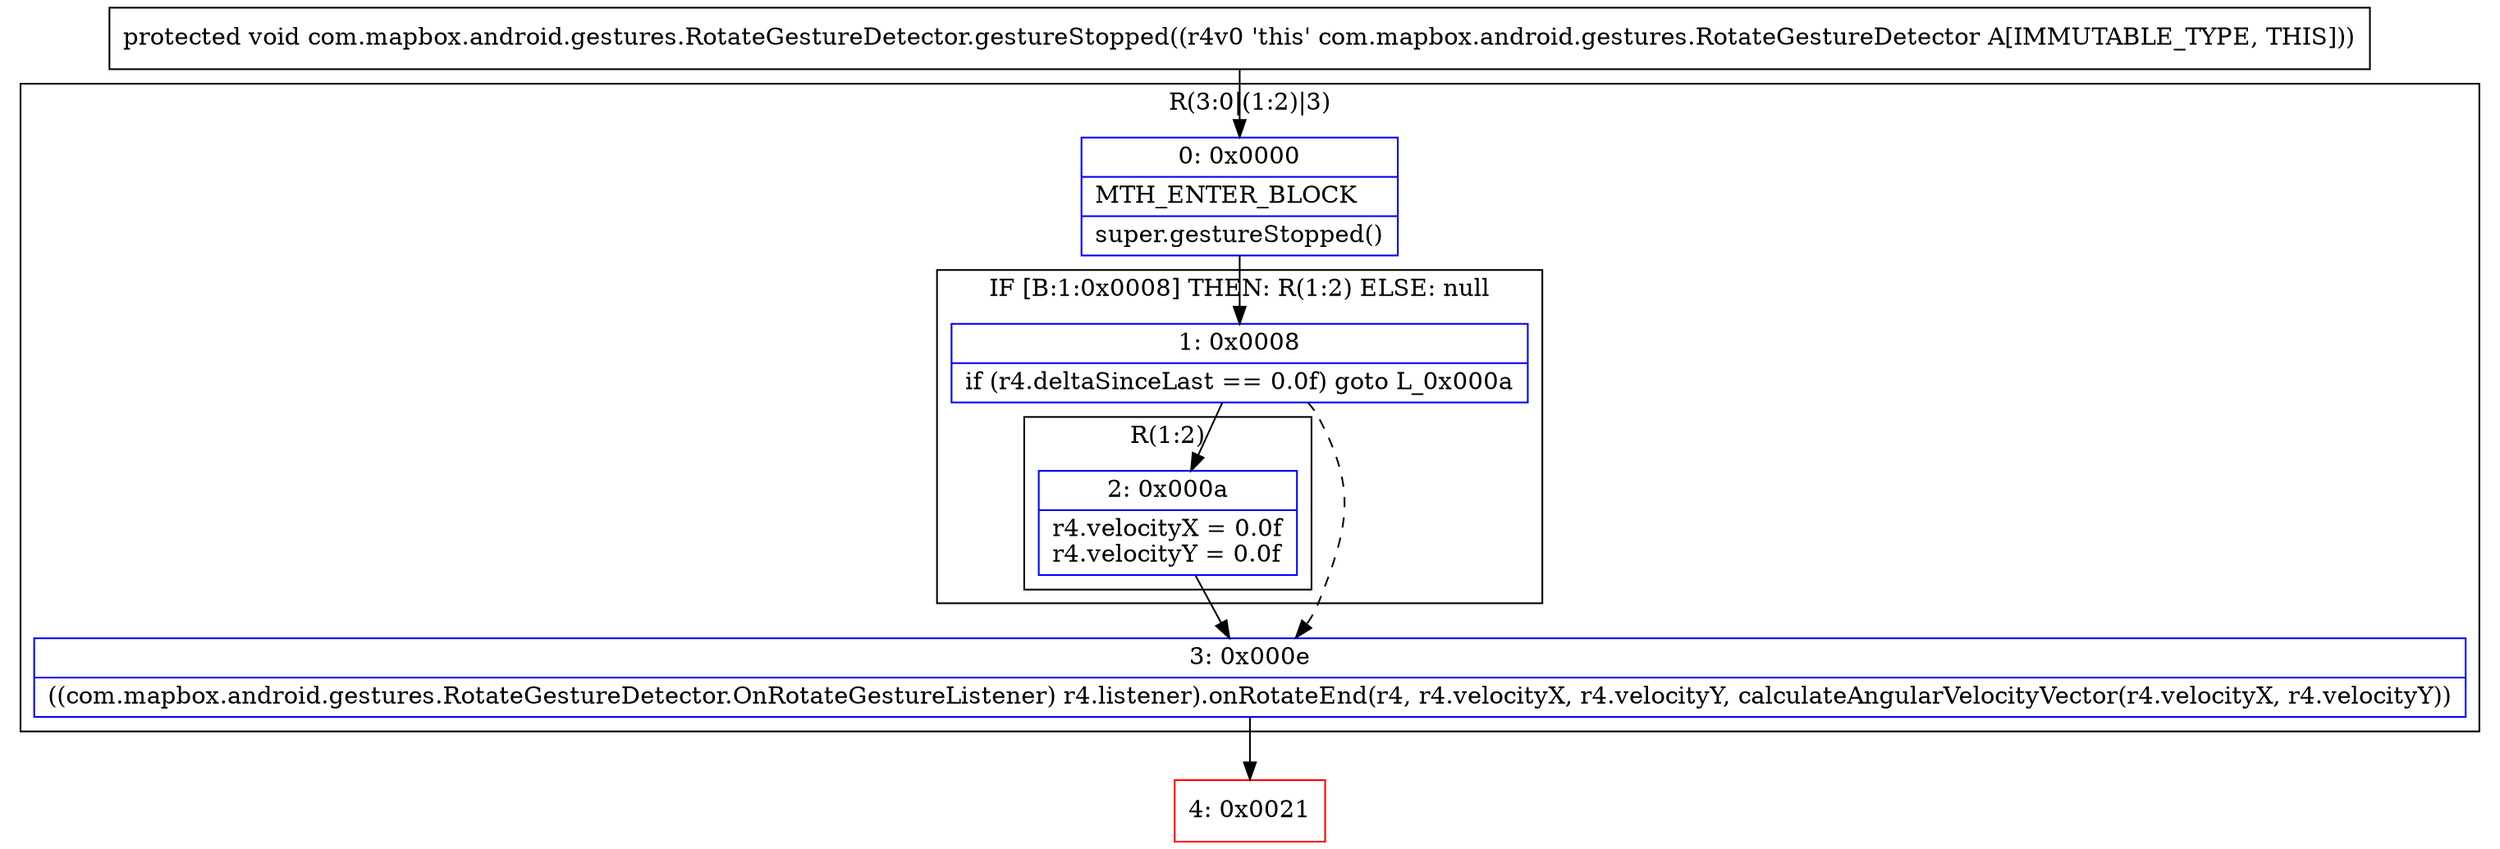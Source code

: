 digraph "CFG forcom.mapbox.android.gestures.RotateGestureDetector.gestureStopped()V" {
subgraph cluster_Region_1843717048 {
label = "R(3:0|(1:2)|3)";
node [shape=record,color=blue];
Node_0 [shape=record,label="{0\:\ 0x0000|MTH_ENTER_BLOCK\l|super.gestureStopped()\l}"];
subgraph cluster_IfRegion_792005923 {
label = "IF [B:1:0x0008] THEN: R(1:2) ELSE: null";
node [shape=record,color=blue];
Node_1 [shape=record,label="{1\:\ 0x0008|if (r4.deltaSinceLast == 0.0f) goto L_0x000a\l}"];
subgraph cluster_Region_1179791032 {
label = "R(1:2)";
node [shape=record,color=blue];
Node_2 [shape=record,label="{2\:\ 0x000a|r4.velocityX = 0.0f\lr4.velocityY = 0.0f\l}"];
}
}
Node_3 [shape=record,label="{3\:\ 0x000e|((com.mapbox.android.gestures.RotateGestureDetector.OnRotateGestureListener) r4.listener).onRotateEnd(r4, r4.velocityX, r4.velocityY, calculateAngularVelocityVector(r4.velocityX, r4.velocityY))\l}"];
}
Node_4 [shape=record,color=red,label="{4\:\ 0x0021}"];
MethodNode[shape=record,label="{protected void com.mapbox.android.gestures.RotateGestureDetector.gestureStopped((r4v0 'this' com.mapbox.android.gestures.RotateGestureDetector A[IMMUTABLE_TYPE, THIS])) }"];
MethodNode -> Node_0;
Node_0 -> Node_1;
Node_1 -> Node_2;
Node_1 -> Node_3[style=dashed];
Node_2 -> Node_3;
Node_3 -> Node_4;
}

